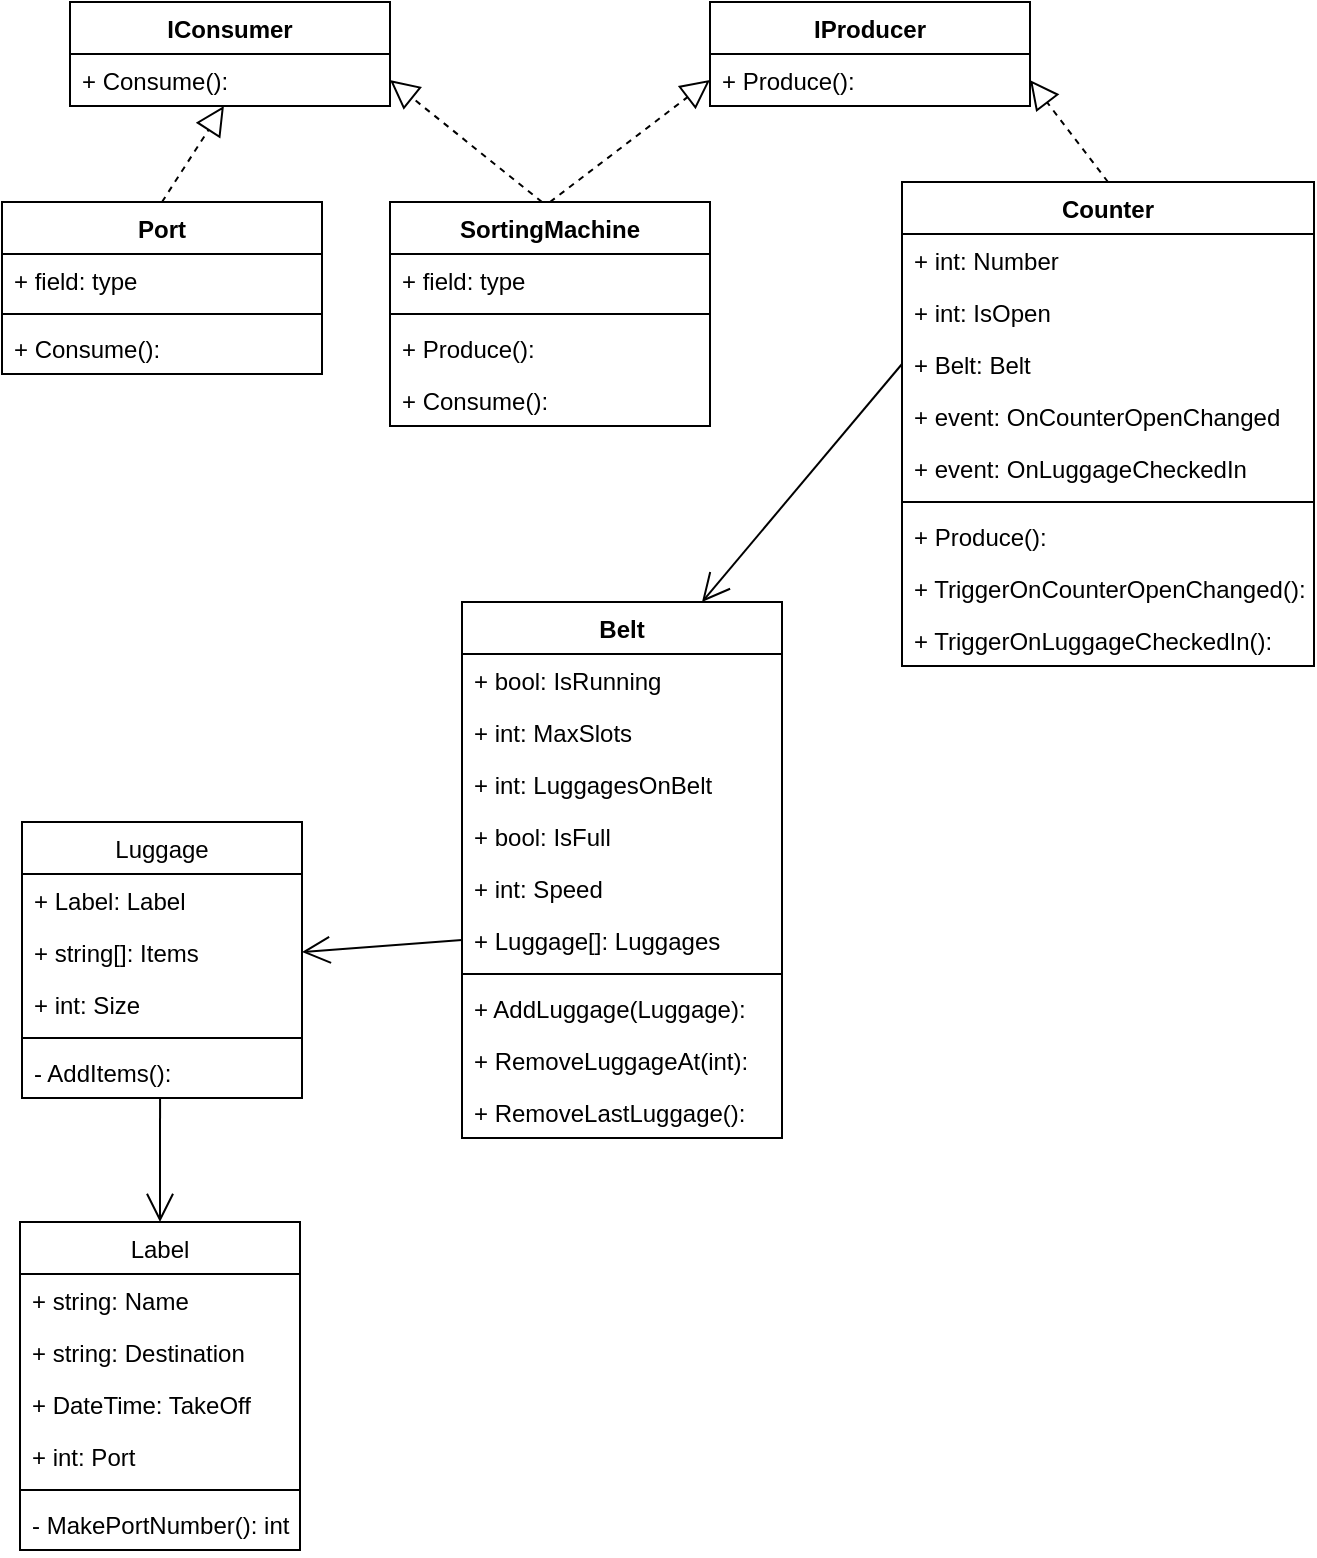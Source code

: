 <mxfile version="15.9.6" type="device"><diagram id="C5RBs43oDa-KdzZeNtuy" name="Page-1"><mxGraphModel dx="2062" dy="794" grid="1" gridSize="10" guides="1" tooltips="1" connect="1" arrows="1" fold="1" page="1" pageScale="1" pageWidth="827" pageHeight="1169" math="0" shadow="0"><root><mxCell id="WIyWlLk6GJQsqaUBKTNV-0"/><mxCell id="WIyWlLk6GJQsqaUBKTNV-1" parent="WIyWlLk6GJQsqaUBKTNV-0"/><mxCell id="au4DDJmFPehL-ra7HepY-0" value="SortingMachine" style="swimlane;fontStyle=1;align=center;verticalAlign=top;childLayout=stackLayout;horizontal=1;startSize=26;horizontalStack=0;resizeParent=1;resizeParentMax=0;resizeLast=0;collapsible=1;marginBottom=0;" vertex="1" parent="WIyWlLk6GJQsqaUBKTNV-1"><mxGeometry x="334" y="340" width="160" height="112" as="geometry"/></mxCell><mxCell id="au4DDJmFPehL-ra7HepY-1" value="+ field: type" style="text;strokeColor=none;fillColor=none;align=left;verticalAlign=top;spacingLeft=4;spacingRight=4;overflow=hidden;rotatable=0;points=[[0,0.5],[1,0.5]];portConstraint=eastwest;" vertex="1" parent="au4DDJmFPehL-ra7HepY-0"><mxGeometry y="26" width="160" height="26" as="geometry"/></mxCell><mxCell id="au4DDJmFPehL-ra7HepY-2" value="" style="line;strokeWidth=1;fillColor=none;align=left;verticalAlign=middle;spacingTop=-1;spacingLeft=3;spacingRight=3;rotatable=0;labelPosition=right;points=[];portConstraint=eastwest;" vertex="1" parent="au4DDJmFPehL-ra7HepY-0"><mxGeometry y="52" width="160" height="8" as="geometry"/></mxCell><mxCell id="au4DDJmFPehL-ra7HepY-3" value="+ Produce():" style="text;strokeColor=none;fillColor=none;align=left;verticalAlign=top;spacingLeft=4;spacingRight=4;overflow=hidden;rotatable=0;points=[[0,0.5],[1,0.5]];portConstraint=eastwest;" vertex="1" parent="au4DDJmFPehL-ra7HepY-0"><mxGeometry y="60" width="160" height="26" as="geometry"/></mxCell><mxCell id="au4DDJmFPehL-ra7HepY-28" value="+ Consume():" style="text;strokeColor=none;fillColor=none;align=left;verticalAlign=top;spacingLeft=4;spacingRight=4;overflow=hidden;rotatable=0;points=[[0,0.5],[1,0.5]];portConstraint=eastwest;" vertex="1" parent="au4DDJmFPehL-ra7HepY-0"><mxGeometry y="86" width="160" height="26" as="geometry"/></mxCell><mxCell id="au4DDJmFPehL-ra7HepY-8" value="IConsumer" style="swimlane;fontStyle=1;align=center;verticalAlign=top;childLayout=stackLayout;horizontal=1;startSize=26;horizontalStack=0;resizeParent=1;resizeParentMax=0;resizeLast=0;collapsible=1;marginBottom=0;" vertex="1" parent="WIyWlLk6GJQsqaUBKTNV-1"><mxGeometry x="174" y="240" width="160" height="52" as="geometry"/></mxCell><mxCell id="au4DDJmFPehL-ra7HepY-11" value="+ Consume():" style="text;strokeColor=none;fillColor=none;align=left;verticalAlign=top;spacingLeft=4;spacingRight=4;overflow=hidden;rotatable=0;points=[[0,0.5],[1,0.5]];portConstraint=eastwest;" vertex="1" parent="au4DDJmFPehL-ra7HepY-8"><mxGeometry y="26" width="160" height="26" as="geometry"/></mxCell><mxCell id="au4DDJmFPehL-ra7HepY-12" value="IProducer" style="swimlane;fontStyle=1;align=center;verticalAlign=top;childLayout=stackLayout;horizontal=1;startSize=26;horizontalStack=0;resizeParent=1;resizeParentMax=0;resizeLast=0;collapsible=1;marginBottom=0;" vertex="1" parent="WIyWlLk6GJQsqaUBKTNV-1"><mxGeometry x="494" y="240" width="160" height="52" as="geometry"/></mxCell><mxCell id="au4DDJmFPehL-ra7HepY-13" value="+ Produce():" style="text;strokeColor=none;fillColor=none;align=left;verticalAlign=top;spacingLeft=4;spacingRight=4;overflow=hidden;rotatable=0;points=[[0,0.5],[1,0.5]];portConstraint=eastwest;" vertex="1" parent="au4DDJmFPehL-ra7HepY-12"><mxGeometry y="26" width="160" height="26" as="geometry"/></mxCell><mxCell id="au4DDJmFPehL-ra7HepY-14" value="Counter" style="swimlane;fontStyle=1;align=center;verticalAlign=top;childLayout=stackLayout;horizontal=1;startSize=26;horizontalStack=0;resizeParent=1;resizeParentMax=0;resizeLast=0;collapsible=1;marginBottom=0;" vertex="1" parent="WIyWlLk6GJQsqaUBKTNV-1"><mxGeometry x="590" y="330" width="206" height="242" as="geometry"/></mxCell><mxCell id="au4DDJmFPehL-ra7HepY-15" value="+ int: Number" style="text;strokeColor=none;fillColor=none;align=left;verticalAlign=top;spacingLeft=4;spacingRight=4;overflow=hidden;rotatable=0;points=[[0,0.5],[1,0.5]];portConstraint=eastwest;" vertex="1" parent="au4DDJmFPehL-ra7HepY-14"><mxGeometry y="26" width="206" height="26" as="geometry"/></mxCell><mxCell id="au4DDJmFPehL-ra7HepY-19" value="+ int: IsOpen" style="text;strokeColor=none;fillColor=none;align=left;verticalAlign=top;spacingLeft=4;spacingRight=4;overflow=hidden;rotatable=0;points=[[0,0.5],[1,0.5]];portConstraint=eastwest;" vertex="1" parent="au4DDJmFPehL-ra7HepY-14"><mxGeometry y="52" width="206" height="26" as="geometry"/></mxCell><mxCell id="au4DDJmFPehL-ra7HepY-21" value="+ Belt: Belt" style="text;strokeColor=none;fillColor=none;align=left;verticalAlign=top;spacingLeft=4;spacingRight=4;overflow=hidden;rotatable=0;points=[[0,0.5],[1,0.5]];portConstraint=eastwest;" vertex="1" parent="au4DDJmFPehL-ra7HepY-14"><mxGeometry y="78" width="206" height="26" as="geometry"/></mxCell><mxCell id="au4DDJmFPehL-ra7HepY-22" value="+ event: OnCounterOpenChanged" style="text;strokeColor=none;fillColor=none;align=left;verticalAlign=top;spacingLeft=4;spacingRight=4;overflow=hidden;rotatable=0;points=[[0,0.5],[1,0.5]];portConstraint=eastwest;" vertex="1" parent="au4DDJmFPehL-ra7HepY-14"><mxGeometry y="104" width="206" height="26" as="geometry"/></mxCell><mxCell id="au4DDJmFPehL-ra7HepY-23" value="+ event: OnLuggageCheckedIn" style="text;strokeColor=none;fillColor=none;align=left;verticalAlign=top;spacingLeft=4;spacingRight=4;overflow=hidden;rotatable=0;points=[[0,0.5],[1,0.5]];portConstraint=eastwest;" vertex="1" parent="au4DDJmFPehL-ra7HepY-14"><mxGeometry y="130" width="206" height="26" as="geometry"/></mxCell><mxCell id="au4DDJmFPehL-ra7HepY-20" value="" style="line;strokeWidth=1;fillColor=none;align=left;verticalAlign=middle;spacingTop=-1;spacingLeft=3;spacingRight=3;rotatable=0;labelPosition=right;points=[];portConstraint=eastwest;" vertex="1" parent="au4DDJmFPehL-ra7HepY-14"><mxGeometry y="156" width="206" height="8" as="geometry"/></mxCell><mxCell id="au4DDJmFPehL-ra7HepY-17" value="+ Produce():" style="text;strokeColor=none;fillColor=none;align=left;verticalAlign=top;spacingLeft=4;spacingRight=4;overflow=hidden;rotatable=0;points=[[0,0.5],[1,0.5]];portConstraint=eastwest;" vertex="1" parent="au4DDJmFPehL-ra7HepY-14"><mxGeometry y="164" width="206" height="26" as="geometry"/></mxCell><mxCell id="au4DDJmFPehL-ra7HepY-24" value="+ TriggerOnCounterOpenChanged():" style="text;strokeColor=none;fillColor=none;align=left;verticalAlign=top;spacingLeft=4;spacingRight=4;overflow=hidden;rotatable=0;points=[[0,0.5],[1,0.5]];portConstraint=eastwest;" vertex="1" parent="au4DDJmFPehL-ra7HepY-14"><mxGeometry y="190" width="206" height="26" as="geometry"/></mxCell><mxCell id="au4DDJmFPehL-ra7HepY-25" value="+ TriggerOnLuggageCheckedIn():" style="text;strokeColor=none;fillColor=none;align=left;verticalAlign=top;spacingLeft=4;spacingRight=4;overflow=hidden;rotatable=0;points=[[0,0.5],[1,0.5]];portConstraint=eastwest;" vertex="1" parent="au4DDJmFPehL-ra7HepY-14"><mxGeometry y="216" width="206" height="26" as="geometry"/></mxCell><mxCell id="au4DDJmFPehL-ra7HepY-18" value="" style="endArrow=block;dashed=1;endFill=0;endSize=12;html=1;rounded=0;exitX=0.5;exitY=0;exitDx=0;exitDy=0;entryX=1;entryY=0.5;entryDx=0;entryDy=0;" edge="1" parent="WIyWlLk6GJQsqaUBKTNV-1" source="au4DDJmFPehL-ra7HepY-14" target="au4DDJmFPehL-ra7HepY-13"><mxGeometry width="160" relative="1" as="geometry"><mxPoint x="330" y="310" as="sourcePoint"/><mxPoint x="620" y="310" as="targetPoint"/></mxGeometry></mxCell><mxCell id="au4DDJmFPehL-ra7HepY-26" value="" style="endArrow=block;dashed=1;endFill=0;endSize=12;html=1;rounded=0;entryX=0;entryY=0.5;entryDx=0;entryDy=0;exitX=0.5;exitY=0;exitDx=0;exitDy=0;" edge="1" parent="WIyWlLk6GJQsqaUBKTNV-1" source="au4DDJmFPehL-ra7HepY-0" target="au4DDJmFPehL-ra7HepY-13"><mxGeometry width="160" relative="1" as="geometry"><mxPoint x="330" y="310" as="sourcePoint"/><mxPoint x="490" y="310" as="targetPoint"/></mxGeometry></mxCell><mxCell id="au4DDJmFPehL-ra7HepY-27" value="" style="endArrow=block;dashed=1;endFill=0;endSize=12;html=1;rounded=0;entryX=1;entryY=0.5;entryDx=0;entryDy=0;" edge="1" parent="WIyWlLk6GJQsqaUBKTNV-1" target="au4DDJmFPehL-ra7HepY-11"><mxGeometry width="160" relative="1" as="geometry"><mxPoint x="410" y="340" as="sourcePoint"/><mxPoint x="504" y="289" as="targetPoint"/></mxGeometry></mxCell><mxCell id="au4DDJmFPehL-ra7HepY-29" value="Belt" style="swimlane;fontStyle=1;align=center;verticalAlign=top;childLayout=stackLayout;horizontal=1;startSize=26;horizontalStack=0;resizeParent=1;resizeParentMax=0;resizeLast=0;collapsible=1;marginBottom=0;" vertex="1" parent="WIyWlLk6GJQsqaUBKTNV-1"><mxGeometry x="370" y="540" width="160" height="268" as="geometry"/></mxCell><mxCell id="au4DDJmFPehL-ra7HepY-30" value="+ bool: IsRunning" style="text;strokeColor=none;fillColor=none;align=left;verticalAlign=top;spacingLeft=4;spacingRight=4;overflow=hidden;rotatable=0;points=[[0,0.5],[1,0.5]];portConstraint=eastwest;" vertex="1" parent="au4DDJmFPehL-ra7HepY-29"><mxGeometry y="26" width="160" height="26" as="geometry"/></mxCell><mxCell id="au4DDJmFPehL-ra7HepY-34" value="+ int: MaxSlots" style="text;strokeColor=none;fillColor=none;align=left;verticalAlign=top;spacingLeft=4;spacingRight=4;overflow=hidden;rotatable=0;points=[[0,0.5],[1,0.5]];portConstraint=eastwest;" vertex="1" parent="au4DDJmFPehL-ra7HepY-29"><mxGeometry y="52" width="160" height="26" as="geometry"/></mxCell><mxCell id="au4DDJmFPehL-ra7HepY-36" value="+ int: LuggagesOnBelt" style="text;strokeColor=none;fillColor=none;align=left;verticalAlign=top;spacingLeft=4;spacingRight=4;overflow=hidden;rotatable=0;points=[[0,0.5],[1,0.5]];portConstraint=eastwest;" vertex="1" parent="au4DDJmFPehL-ra7HepY-29"><mxGeometry y="78" width="160" height="26" as="geometry"/></mxCell><mxCell id="au4DDJmFPehL-ra7HepY-35" value="+ bool: IsFull" style="text;strokeColor=none;fillColor=none;align=left;verticalAlign=top;spacingLeft=4;spacingRight=4;overflow=hidden;rotatable=0;points=[[0,0.5],[1,0.5]];portConstraint=eastwest;" vertex="1" parent="au4DDJmFPehL-ra7HepY-29"><mxGeometry y="104" width="160" height="26" as="geometry"/></mxCell><mxCell id="au4DDJmFPehL-ra7HepY-37" value="+ int: Speed" style="text;strokeColor=none;fillColor=none;align=left;verticalAlign=top;spacingLeft=4;spacingRight=4;overflow=hidden;rotatable=0;points=[[0,0.5],[1,0.5]];portConstraint=eastwest;" vertex="1" parent="au4DDJmFPehL-ra7HepY-29"><mxGeometry y="130" width="160" height="26" as="geometry"/></mxCell><mxCell id="au4DDJmFPehL-ra7HepY-38" value="+ Luggage[]: Luggages" style="text;strokeColor=none;fillColor=none;align=left;verticalAlign=top;spacingLeft=4;spacingRight=4;overflow=hidden;rotatable=0;points=[[0,0.5],[1,0.5]];portConstraint=eastwest;" vertex="1" parent="au4DDJmFPehL-ra7HepY-29"><mxGeometry y="156" width="160" height="26" as="geometry"/></mxCell><mxCell id="au4DDJmFPehL-ra7HepY-31" value="" style="line;strokeWidth=1;fillColor=none;align=left;verticalAlign=middle;spacingTop=-1;spacingLeft=3;spacingRight=3;rotatable=0;labelPosition=right;points=[];portConstraint=eastwest;" vertex="1" parent="au4DDJmFPehL-ra7HepY-29"><mxGeometry y="182" width="160" height="8" as="geometry"/></mxCell><mxCell id="au4DDJmFPehL-ra7HepY-32" value="+ AddLuggage(Luggage):" style="text;strokeColor=none;fillColor=none;align=left;verticalAlign=top;spacingLeft=4;spacingRight=4;overflow=hidden;rotatable=0;points=[[0,0.5],[1,0.5]];portConstraint=eastwest;" vertex="1" parent="au4DDJmFPehL-ra7HepY-29"><mxGeometry y="190" width="160" height="26" as="geometry"/></mxCell><mxCell id="au4DDJmFPehL-ra7HepY-33" value="+ RemoveLuggageAt(int):" style="text;strokeColor=none;fillColor=none;align=left;verticalAlign=top;spacingLeft=4;spacingRight=4;overflow=hidden;rotatable=0;points=[[0,0.5],[1,0.5]];portConstraint=eastwest;" vertex="1" parent="au4DDJmFPehL-ra7HepY-29"><mxGeometry y="216" width="160" height="26" as="geometry"/></mxCell><mxCell id="au4DDJmFPehL-ra7HepY-39" value="+ RemoveLastLuggage():" style="text;strokeColor=none;fillColor=none;align=left;verticalAlign=top;spacingLeft=4;spacingRight=4;overflow=hidden;rotatable=0;points=[[0,0.5],[1,0.5]];portConstraint=eastwest;" vertex="1" parent="au4DDJmFPehL-ra7HepY-29"><mxGeometry y="242" width="160" height="26" as="geometry"/></mxCell><mxCell id="au4DDJmFPehL-ra7HepY-40" value="" style="endArrow=open;endFill=1;endSize=12;html=1;rounded=0;entryX=0.75;entryY=0;entryDx=0;entryDy=0;exitX=0;exitY=0.5;exitDx=0;exitDy=0;" edge="1" parent="WIyWlLk6GJQsqaUBKTNV-1" source="au4DDJmFPehL-ra7HepY-21" target="au4DDJmFPehL-ra7HepY-29"><mxGeometry width="160" relative="1" as="geometry"><mxPoint x="330" y="510" as="sourcePoint"/><mxPoint x="490" y="510" as="targetPoint"/></mxGeometry></mxCell><mxCell id="au4DDJmFPehL-ra7HepY-41" value="Luggage" style="swimlane;fontStyle=0;childLayout=stackLayout;horizontal=1;startSize=26;fillColor=none;horizontalStack=0;resizeParent=1;resizeParentMax=0;resizeLast=0;collapsible=1;marginBottom=0;" vertex="1" parent="WIyWlLk6GJQsqaUBKTNV-1"><mxGeometry x="150" y="650" width="140" height="138" as="geometry"/></mxCell><mxCell id="au4DDJmFPehL-ra7HepY-42" value="+ Label: Label" style="text;strokeColor=none;fillColor=none;align=left;verticalAlign=top;spacingLeft=4;spacingRight=4;overflow=hidden;rotatable=0;points=[[0,0.5],[1,0.5]];portConstraint=eastwest;" vertex="1" parent="au4DDJmFPehL-ra7HepY-41"><mxGeometry y="26" width="140" height="26" as="geometry"/></mxCell><mxCell id="au4DDJmFPehL-ra7HepY-43" value="+ string[]: Items" style="text;strokeColor=none;fillColor=none;align=left;verticalAlign=top;spacingLeft=4;spacingRight=4;overflow=hidden;rotatable=0;points=[[0,0.5],[1,0.5]];portConstraint=eastwest;" vertex="1" parent="au4DDJmFPehL-ra7HepY-41"><mxGeometry y="52" width="140" height="26" as="geometry"/></mxCell><mxCell id="au4DDJmFPehL-ra7HepY-44" value="+ int: Size" style="text;strokeColor=none;fillColor=none;align=left;verticalAlign=top;spacingLeft=4;spacingRight=4;overflow=hidden;rotatable=0;points=[[0,0.5],[1,0.5]];portConstraint=eastwest;" vertex="1" parent="au4DDJmFPehL-ra7HepY-41"><mxGeometry y="78" width="140" height="26" as="geometry"/></mxCell><mxCell id="au4DDJmFPehL-ra7HepY-46" value="" style="line;strokeWidth=1;fillColor=none;align=left;verticalAlign=middle;spacingTop=-1;spacingLeft=3;spacingRight=3;rotatable=0;labelPosition=right;points=[];portConstraint=eastwest;" vertex="1" parent="au4DDJmFPehL-ra7HepY-41"><mxGeometry y="104" width="140" height="8" as="geometry"/></mxCell><mxCell id="au4DDJmFPehL-ra7HepY-45" value="- AddItems():" style="text;strokeColor=none;fillColor=none;align=left;verticalAlign=top;spacingLeft=4;spacingRight=4;overflow=hidden;rotatable=0;points=[[0,0.5],[1,0.5]];portConstraint=eastwest;" vertex="1" parent="au4DDJmFPehL-ra7HepY-41"><mxGeometry y="112" width="140" height="26" as="geometry"/></mxCell><mxCell id="au4DDJmFPehL-ra7HepY-47" value="" style="endArrow=open;endFill=1;endSize=12;html=1;rounded=0;entryX=1;entryY=0.5;entryDx=0;entryDy=0;exitX=0;exitY=0.5;exitDx=0;exitDy=0;" edge="1" parent="WIyWlLk6GJQsqaUBKTNV-1" source="au4DDJmFPehL-ra7HepY-38" target="au4DDJmFPehL-ra7HepY-43"><mxGeometry width="160" relative="1" as="geometry"><mxPoint x="330" y="510" as="sourcePoint"/><mxPoint x="490" y="510" as="targetPoint"/></mxGeometry></mxCell><mxCell id="au4DDJmFPehL-ra7HepY-48" value="Label" style="swimlane;fontStyle=0;childLayout=stackLayout;horizontal=1;startSize=26;fillColor=none;horizontalStack=0;resizeParent=1;resizeParentMax=0;resizeLast=0;collapsible=1;marginBottom=0;" vertex="1" parent="WIyWlLk6GJQsqaUBKTNV-1"><mxGeometry x="149" y="850" width="140" height="164" as="geometry"/></mxCell><mxCell id="au4DDJmFPehL-ra7HepY-49" value="+ string: Name" style="text;strokeColor=none;fillColor=none;align=left;verticalAlign=top;spacingLeft=4;spacingRight=4;overflow=hidden;rotatable=0;points=[[0,0.5],[1,0.5]];portConstraint=eastwest;" vertex="1" parent="au4DDJmFPehL-ra7HepY-48"><mxGeometry y="26" width="140" height="26" as="geometry"/></mxCell><mxCell id="au4DDJmFPehL-ra7HepY-50" value="+ string: Destination" style="text;strokeColor=none;fillColor=none;align=left;verticalAlign=top;spacingLeft=4;spacingRight=4;overflow=hidden;rotatable=0;points=[[0,0.5],[1,0.5]];portConstraint=eastwest;" vertex="1" parent="au4DDJmFPehL-ra7HepY-48"><mxGeometry y="52" width="140" height="26" as="geometry"/></mxCell><mxCell id="au4DDJmFPehL-ra7HepY-51" value="+ DateTime: TakeOff" style="text;strokeColor=none;fillColor=none;align=left;verticalAlign=top;spacingLeft=4;spacingRight=4;overflow=hidden;rotatable=0;points=[[0,0.5],[1,0.5]];portConstraint=eastwest;" vertex="1" parent="au4DDJmFPehL-ra7HepY-48"><mxGeometry y="78" width="140" height="26" as="geometry"/></mxCell><mxCell id="au4DDJmFPehL-ra7HepY-54" value="+ int: Port" style="text;strokeColor=none;fillColor=none;align=left;verticalAlign=top;spacingLeft=4;spacingRight=4;overflow=hidden;rotatable=0;points=[[0,0.5],[1,0.5]];portConstraint=eastwest;" vertex="1" parent="au4DDJmFPehL-ra7HepY-48"><mxGeometry y="104" width="140" height="26" as="geometry"/></mxCell><mxCell id="au4DDJmFPehL-ra7HepY-52" value="" style="line;strokeWidth=1;fillColor=none;align=left;verticalAlign=middle;spacingTop=-1;spacingLeft=3;spacingRight=3;rotatable=0;labelPosition=right;points=[];portConstraint=eastwest;" vertex="1" parent="au4DDJmFPehL-ra7HepY-48"><mxGeometry y="130" width="140" height="8" as="geometry"/></mxCell><mxCell id="au4DDJmFPehL-ra7HepY-53" value="- MakePortNumber(): int" style="text;strokeColor=none;fillColor=none;align=left;verticalAlign=top;spacingLeft=4;spacingRight=4;overflow=hidden;rotatable=0;points=[[0,0.5],[1,0.5]];portConstraint=eastwest;" vertex="1" parent="au4DDJmFPehL-ra7HepY-48"><mxGeometry y="138" width="140" height="26" as="geometry"/></mxCell><mxCell id="au4DDJmFPehL-ra7HepY-55" value="" style="endArrow=open;endFill=1;endSize=12;html=1;rounded=0;entryX=0.5;entryY=0;entryDx=0;entryDy=0;exitX=0.493;exitY=1;exitDx=0;exitDy=0;exitPerimeter=0;" edge="1" parent="WIyWlLk6GJQsqaUBKTNV-1" source="au4DDJmFPehL-ra7HepY-45" target="au4DDJmFPehL-ra7HepY-48"><mxGeometry width="160" relative="1" as="geometry"><mxPoint x="330" y="810" as="sourcePoint"/><mxPoint x="490" y="810" as="targetPoint"/></mxGeometry></mxCell><mxCell id="au4DDJmFPehL-ra7HepY-56" value="Port" style="swimlane;fontStyle=1;align=center;verticalAlign=top;childLayout=stackLayout;horizontal=1;startSize=26;horizontalStack=0;resizeParent=1;resizeParentMax=0;resizeLast=0;collapsible=1;marginBottom=0;" vertex="1" parent="WIyWlLk6GJQsqaUBKTNV-1"><mxGeometry x="140" y="340" width="160" height="86" as="geometry"/></mxCell><mxCell id="au4DDJmFPehL-ra7HepY-57" value="+ field: type" style="text;strokeColor=none;fillColor=none;align=left;verticalAlign=top;spacingLeft=4;spacingRight=4;overflow=hidden;rotatable=0;points=[[0,0.5],[1,0.5]];portConstraint=eastwest;" vertex="1" parent="au4DDJmFPehL-ra7HepY-56"><mxGeometry y="26" width="160" height="26" as="geometry"/></mxCell><mxCell id="au4DDJmFPehL-ra7HepY-58" value="" style="line;strokeWidth=1;fillColor=none;align=left;verticalAlign=middle;spacingTop=-1;spacingLeft=3;spacingRight=3;rotatable=0;labelPosition=right;points=[];portConstraint=eastwest;" vertex="1" parent="au4DDJmFPehL-ra7HepY-56"><mxGeometry y="52" width="160" height="8" as="geometry"/></mxCell><mxCell id="au4DDJmFPehL-ra7HepY-60" value="+ Consume():" style="text;strokeColor=none;fillColor=none;align=left;verticalAlign=top;spacingLeft=4;spacingRight=4;overflow=hidden;rotatable=0;points=[[0,0.5],[1,0.5]];portConstraint=eastwest;" vertex="1" parent="au4DDJmFPehL-ra7HepY-56"><mxGeometry y="60" width="160" height="26" as="geometry"/></mxCell><mxCell id="au4DDJmFPehL-ra7HepY-61" value="" style="endArrow=block;dashed=1;endFill=0;endSize=12;html=1;rounded=0;entryX=0.481;entryY=1;entryDx=0;entryDy=0;entryPerimeter=0;exitX=0.5;exitY=0;exitDx=0;exitDy=0;" edge="1" parent="WIyWlLk6GJQsqaUBKTNV-1" source="au4DDJmFPehL-ra7HepY-56" target="au4DDJmFPehL-ra7HepY-11"><mxGeometry width="160" relative="1" as="geometry"><mxPoint x="420" y="350" as="sourcePoint"/><mxPoint x="344" y="289" as="targetPoint"/></mxGeometry></mxCell></root></mxGraphModel></diagram></mxfile>